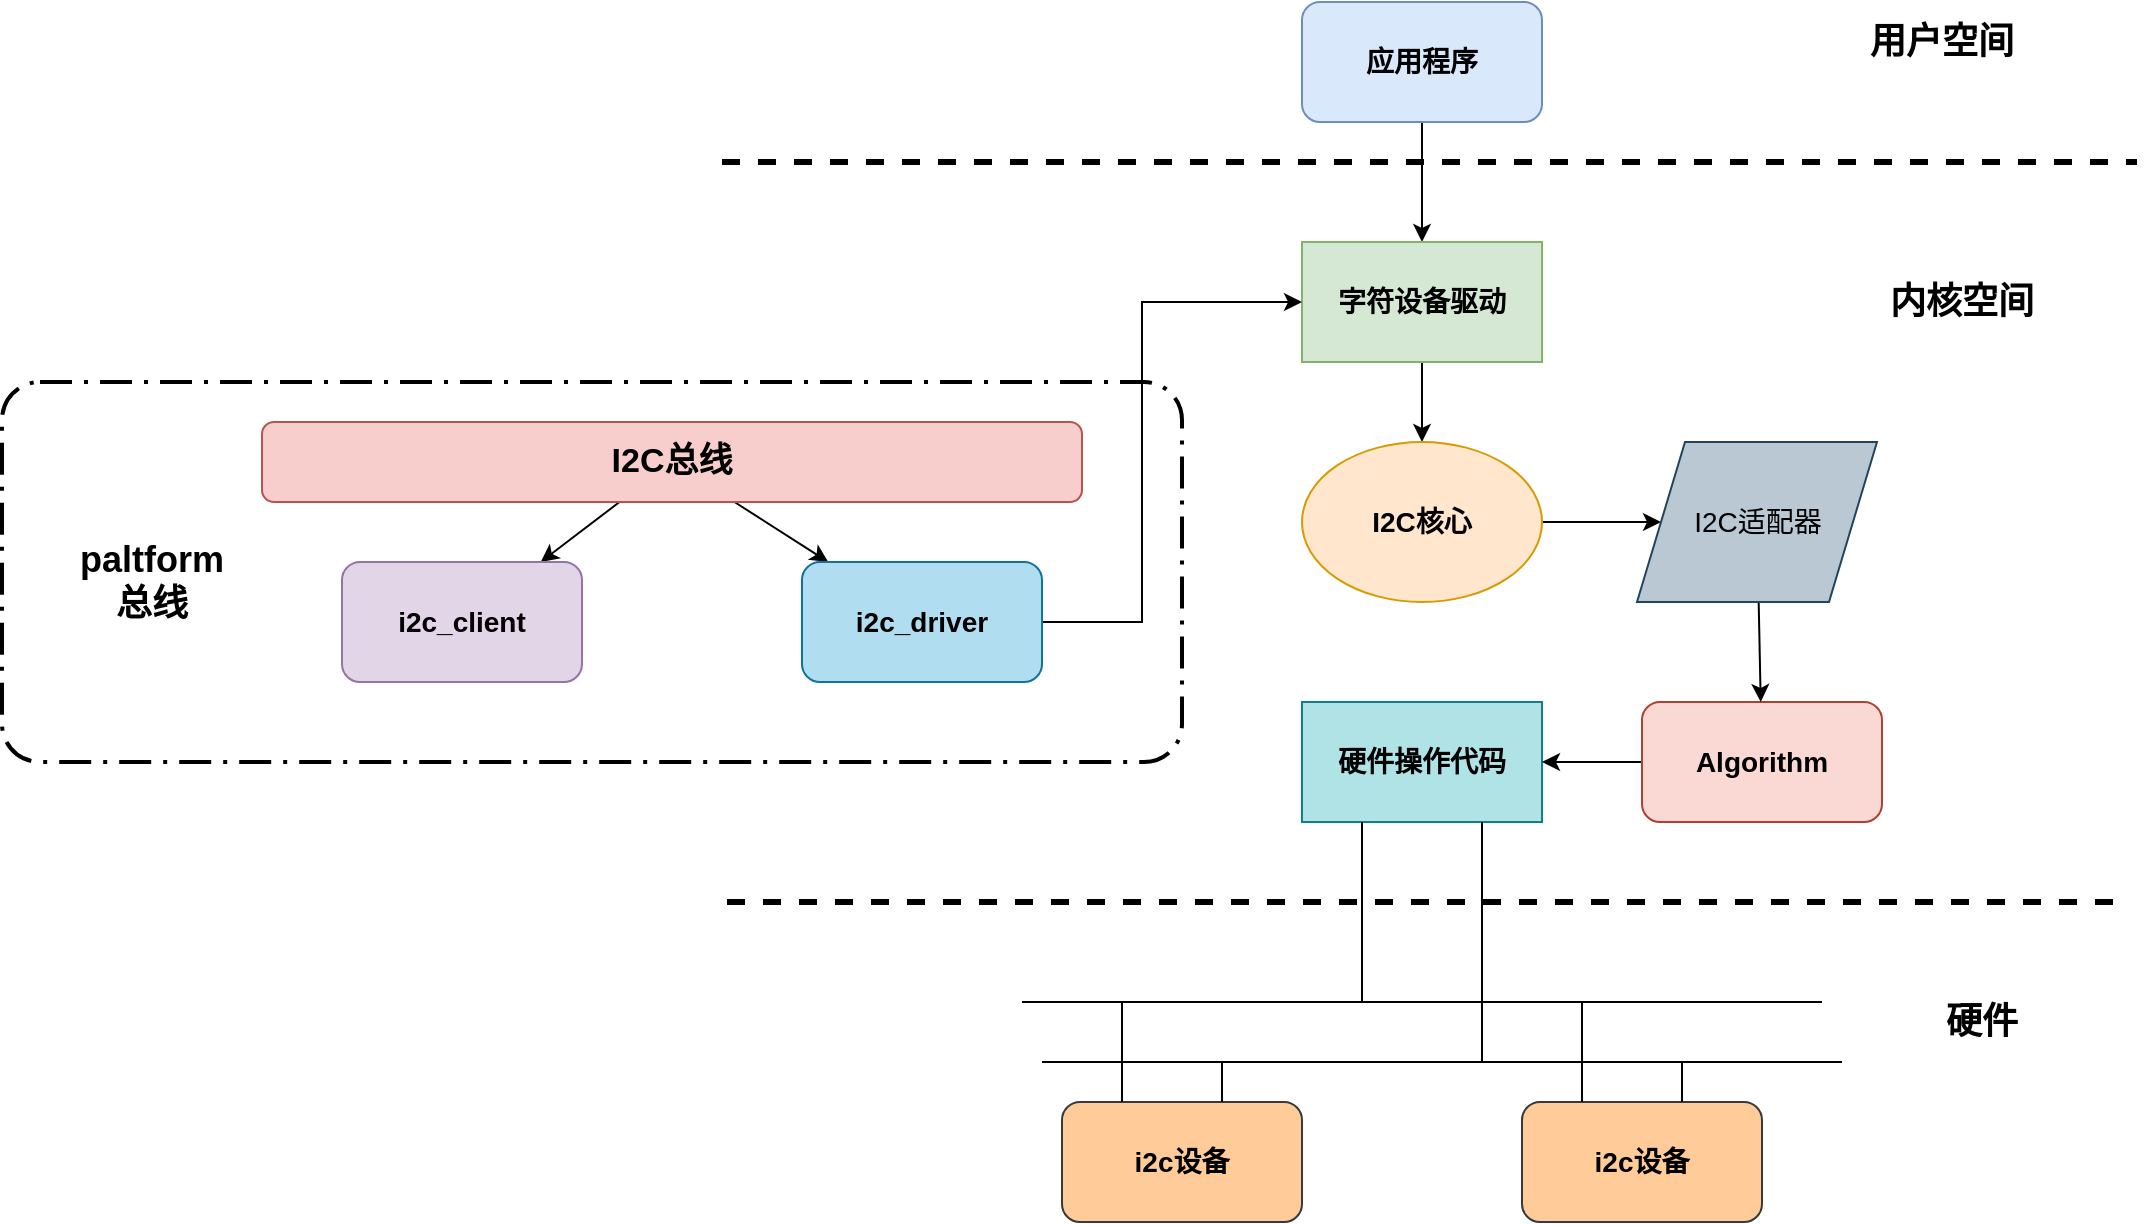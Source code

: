 <mxfile version="13.2.4" type="device"><diagram id="kccmRm_PzNhk49c1tTsU" name="第 1 页"><mxGraphModel dx="3663" dy="806" grid="1" gridSize="10" guides="1" tooltips="1" connect="1" arrows="1" fold="1" page="1" pageScale="1" pageWidth="2339" pageHeight="3300" math="0" shadow="0"><root><mxCell id="0"/><mxCell id="1" parent="0"/><mxCell id="1nujVp8uHkU0PnAAGrfr-39" value="" style="rounded=1;arcSize=10;dashed=1;strokeColor=#000000;fillColor=none;gradientColor=none;dashPattern=8 3 1 3;strokeWidth=2;fontSize=14;" vertex="1" parent="1"><mxGeometry x="-160" y="250" width="590" height="190" as="geometry"/></mxCell><mxCell id="1nujVp8uHkU0PnAAGrfr-24" style="edgeStyle=orthogonalEdgeStyle;rounded=0;orthogonalLoop=1;jettySize=auto;html=1;fontStyle=1;fontSize=14;" edge="1" parent="1" source="1nujVp8uHkU0PnAAGrfr-1" target="1nujVp8uHkU0PnAAGrfr-2"><mxGeometry relative="1" as="geometry"/></mxCell><mxCell id="1nujVp8uHkU0PnAAGrfr-1" value="应用程序" style="rounded=1;whiteSpace=wrap;html=1;fontStyle=1;fontSize=14;fillColor=#dae8fc;strokeColor=#6c8ebf;" vertex="1" parent="1"><mxGeometry x="490" y="60" width="120" height="60" as="geometry"/></mxCell><mxCell id="1nujVp8uHkU0PnAAGrfr-38" style="edgeStyle=none;rounded=0;orthogonalLoop=1;jettySize=auto;html=1;fontSize=14;" edge="1" parent="1" source="1nujVp8uHkU0PnAAGrfr-2" target="1nujVp8uHkU0PnAAGrfr-8"><mxGeometry relative="1" as="geometry"/></mxCell><mxCell id="1nujVp8uHkU0PnAAGrfr-2" value="字符设备驱动" style="rounded=0;whiteSpace=wrap;html=1;fontStyle=1;fontSize=14;fillColor=#d5e8d4;strokeColor=#82b366;" vertex="1" parent="1"><mxGeometry x="490" y="180" width="120" height="60" as="geometry"/></mxCell><mxCell id="1nujVp8uHkU0PnAAGrfr-5" value="" style="endArrow=none;dashed=1;html=1;fontStyle=1;fontSize=14;strokeWidth=3;" edge="1" parent="1"><mxGeometry width="50" height="50" relative="1" as="geometry"><mxPoint x="200" y="140" as="sourcePoint"/><mxPoint x="907.5" y="140" as="targetPoint"/><Array as="points"/></mxGeometry></mxCell><mxCell id="1nujVp8uHkU0PnAAGrfr-29" style="rounded=0;orthogonalLoop=1;jettySize=auto;html=1;fontStyle=1;fontSize=14;" edge="1" parent="1" source="1nujVp8uHkU0PnAAGrfr-6" target="1nujVp8uHkU0PnAAGrfr-7"><mxGeometry relative="1" as="geometry"/></mxCell><mxCell id="1nujVp8uHkU0PnAAGrfr-30" style="edgeStyle=none;rounded=0;orthogonalLoop=1;jettySize=auto;html=1;fontStyle=1;fontSize=14;" edge="1" parent="1" source="1nujVp8uHkU0PnAAGrfr-6" target="1nujVp8uHkU0PnAAGrfr-27"><mxGeometry relative="1" as="geometry"/></mxCell><mxCell id="1nujVp8uHkU0PnAAGrfr-6" value="&lt;font style=&quot;font-size: 17px&quot;&gt;I2C总线&lt;/font&gt;" style="rounded=1;whiteSpace=wrap;html=1;fontStyle=1;fontSize=14;fillColor=#f8cecc;strokeColor=#b85450;" vertex="1" parent="1"><mxGeometry x="-30" y="270" width="410" height="40" as="geometry"/></mxCell><mxCell id="1nujVp8uHkU0PnAAGrfr-7" value="i2c_client" style="rounded=1;whiteSpace=wrap;html=1;fontStyle=1;fontSize=14;fillColor=#e1d5e7;strokeColor=#9673a6;" vertex="1" parent="1"><mxGeometry x="10" y="340" width="120" height="60" as="geometry"/></mxCell><mxCell id="1nujVp8uHkU0PnAAGrfr-35" style="edgeStyle=none;rounded=0;orthogonalLoop=1;jettySize=auto;html=1;fontStyle=1;fontSize=14;" edge="1" parent="1" source="1nujVp8uHkU0PnAAGrfr-8" target="1nujVp8uHkU0PnAAGrfr-34"><mxGeometry relative="1" as="geometry"/></mxCell><mxCell id="1nujVp8uHkU0PnAAGrfr-8" value="I2C核心" style="ellipse;whiteSpace=wrap;html=1;fontStyle=1;fontSize=14;fillColor=#ffe6cc;strokeColor=#d79b00;" vertex="1" parent="1"><mxGeometry x="490" y="280" width="120" height="80" as="geometry"/></mxCell><mxCell id="1nujVp8uHkU0PnAAGrfr-9" value="硬件操作代码" style="rounded=0;whiteSpace=wrap;html=1;fontStyle=1;fontSize=14;fillColor=#b0e3e6;strokeColor=#0e8088;" vertex="1" parent="1"><mxGeometry x="490" y="410" width="120" height="60" as="geometry"/></mxCell><mxCell id="1nujVp8uHkU0PnAAGrfr-10" value="" style="endArrow=none;dashed=1;html=1;fontStyle=1;fontSize=14;strokeWidth=3;" edge="1" parent="1"><mxGeometry width="50" height="50" relative="1" as="geometry"><mxPoint x="202.5" y="510" as="sourcePoint"/><mxPoint x="897.5" y="510" as="targetPoint"/><Array as="points"/></mxGeometry></mxCell><mxCell id="1nujVp8uHkU0PnAAGrfr-12" value="i2c设备" style="rounded=1;whiteSpace=wrap;html=1;fontStyle=1;fontSize=14;fillColor=#ffcc99;strokeColor=#36393d;" vertex="1" parent="1"><mxGeometry x="370" y="610" width="120" height="60" as="geometry"/></mxCell><mxCell id="1nujVp8uHkU0PnAAGrfr-13" value="" style="endArrow=none;html=1;entryX=0.25;entryY=1;entryDx=0;entryDy=0;fontStyle=1;fontSize=14;" edge="1" parent="1"><mxGeometry width="50" height="50" relative="1" as="geometry"><mxPoint x="520" y="560" as="sourcePoint"/><mxPoint x="520" y="470" as="targetPoint"/></mxGeometry></mxCell><mxCell id="1nujVp8uHkU0PnAAGrfr-14" value="" style="endArrow=none;html=1;entryX=0.75;entryY=1;entryDx=0;entryDy=0;fontStyle=1;fontSize=14;" edge="1" parent="1"><mxGeometry width="50" height="50" relative="1" as="geometry"><mxPoint x="580" y="590" as="sourcePoint"/><mxPoint x="580" y="470" as="targetPoint"/><Array as="points"/></mxGeometry></mxCell><mxCell id="1nujVp8uHkU0PnAAGrfr-15" value="" style="endArrow=none;html=1;fontStyle=1;fontSize=14;" edge="1" parent="1"><mxGeometry width="50" height="50" relative="1" as="geometry"><mxPoint x="350" y="560" as="sourcePoint"/><mxPoint x="750" y="560" as="targetPoint"/></mxGeometry></mxCell><mxCell id="1nujVp8uHkU0PnAAGrfr-16" value="" style="endArrow=none;html=1;fontStyle=1;fontSize=14;" edge="1" parent="1"><mxGeometry width="50" height="50" relative="1" as="geometry"><mxPoint x="360" y="590" as="sourcePoint"/><mxPoint x="760" y="590" as="targetPoint"/></mxGeometry></mxCell><mxCell id="1nujVp8uHkU0PnAAGrfr-17" value="" style="endArrow=none;html=1;exitX=0.25;exitY=0;exitDx=0;exitDy=0;fontStyle=1;fontSize=14;" edge="1" parent="1" source="1nujVp8uHkU0PnAAGrfr-12"><mxGeometry width="50" height="50" relative="1" as="geometry"><mxPoint x="390" y="610" as="sourcePoint"/><mxPoint x="400" y="560" as="targetPoint"/></mxGeometry></mxCell><mxCell id="1nujVp8uHkU0PnAAGrfr-18" value="" style="endArrow=none;html=1;fontStyle=1;fontSize=14;" edge="1" parent="1"><mxGeometry width="50" height="50" relative="1" as="geometry"><mxPoint x="450" y="610" as="sourcePoint"/><mxPoint x="450" y="590" as="targetPoint"/></mxGeometry></mxCell><mxCell id="1nujVp8uHkU0PnAAGrfr-19" value="i2c设备" style="rounded=1;whiteSpace=wrap;html=1;fontStyle=1;fontSize=14;fillColor=#ffcc99;strokeColor=#36393d;" vertex="1" parent="1"><mxGeometry x="600" y="610" width="120" height="60" as="geometry"/></mxCell><mxCell id="1nujVp8uHkU0PnAAGrfr-20" value="" style="endArrow=none;html=1;exitX=0.25;exitY=0;exitDx=0;exitDy=0;fontStyle=1;fontSize=14;" edge="1" parent="1" source="1nujVp8uHkU0PnAAGrfr-19"><mxGeometry width="50" height="50" relative="1" as="geometry"><mxPoint x="620" y="610" as="sourcePoint"/><mxPoint x="630" y="560" as="targetPoint"/></mxGeometry></mxCell><mxCell id="1nujVp8uHkU0PnAAGrfr-21" value="" style="endArrow=none;html=1;fontStyle=1;fontSize=14;" edge="1" parent="1"><mxGeometry width="50" height="50" relative="1" as="geometry"><mxPoint x="680" y="610" as="sourcePoint"/><mxPoint x="680" y="590" as="targetPoint"/></mxGeometry></mxCell><mxCell id="1nujVp8uHkU0PnAAGrfr-22" value="&lt;font style=&quot;font-size: 18px&quot;&gt;内核空间&lt;/font&gt;" style="text;html=1;strokeColor=none;fillColor=none;align=center;verticalAlign=middle;whiteSpace=wrap;rounded=0;fontStyle=1;fontSize=14;" vertex="1" parent="1"><mxGeometry x="770" y="190" width="100" height="40" as="geometry"/></mxCell><mxCell id="1nujVp8uHkU0PnAAGrfr-33" style="edgeStyle=none;rounded=0;orthogonalLoop=1;jettySize=auto;html=1;fontStyle=1;fontSize=14;" edge="1" parent="1" source="1nujVp8uHkU0PnAAGrfr-26" target="1nujVp8uHkU0PnAAGrfr-9"><mxGeometry relative="1" as="geometry"/></mxCell><mxCell id="1nujVp8uHkU0PnAAGrfr-26" value="Algorithm" style="rounded=1;whiteSpace=wrap;html=1;fontStyle=1;fontSize=14;fillColor=#fad9d5;strokeColor=#ae4132;" vertex="1" parent="1"><mxGeometry x="660" y="410" width="120" height="60" as="geometry"/></mxCell><mxCell id="1nujVp8uHkU0PnAAGrfr-41" style="edgeStyle=orthogonalEdgeStyle;rounded=0;orthogonalLoop=1;jettySize=auto;html=1;entryX=0;entryY=0.5;entryDx=0;entryDy=0;fontSize=14;" edge="1" parent="1" source="1nujVp8uHkU0PnAAGrfr-27" target="1nujVp8uHkU0PnAAGrfr-2"><mxGeometry relative="1" as="geometry"><Array as="points"><mxPoint x="410" y="370"/><mxPoint x="410" y="210"/></Array></mxGeometry></mxCell><mxCell id="1nujVp8uHkU0PnAAGrfr-27" value="i2c_driver" style="rounded=1;whiteSpace=wrap;html=1;fontStyle=1;fontSize=14;fillColor=#b1ddf0;strokeColor=#10739e;" vertex="1" parent="1"><mxGeometry x="240" y="340" width="120" height="60" as="geometry"/></mxCell><mxCell id="1nujVp8uHkU0PnAAGrfr-36" style="edgeStyle=none;rounded=0;orthogonalLoop=1;jettySize=auto;html=1;fontStyle=1;fontSize=14;" edge="1" parent="1" source="1nujVp8uHkU0PnAAGrfr-34" target="1nujVp8uHkU0PnAAGrfr-26"><mxGeometry relative="1" as="geometry"/></mxCell><mxCell id="1nujVp8uHkU0PnAAGrfr-34" value="I2C适配器" style="shape=parallelogram;perimeter=parallelogramPerimeter;whiteSpace=wrap;html=1;fontFamily=Helvetica;fontSize=14;align=center;strokeColor=#23445d;fillColor=#bac8d3;" vertex="1" parent="1"><mxGeometry x="657.5" y="280" width="120" height="80" as="geometry"/></mxCell><mxCell id="1nujVp8uHkU0PnAAGrfr-37" value="&lt;font style=&quot;font-size: 18px&quot;&gt;用户空间&lt;/font&gt;" style="text;html=1;strokeColor=none;fillColor=none;align=center;verticalAlign=middle;whiteSpace=wrap;rounded=0;fontStyle=1;fontSize=14;" vertex="1" parent="1"><mxGeometry x="760" y="60" width="100" height="40" as="geometry"/></mxCell><mxCell id="1nujVp8uHkU0PnAAGrfr-40" value="&lt;b&gt;&lt;font style=&quot;font-size: 18px&quot;&gt;paltform总线&lt;/font&gt;&lt;/b&gt;" style="text;html=1;strokeColor=none;fillColor=none;align=center;verticalAlign=middle;whiteSpace=wrap;rounded=0;fontSize=14;" vertex="1" parent="1"><mxGeometry x="-130" y="330" width="90" height="40" as="geometry"/></mxCell><mxCell id="1nujVp8uHkU0PnAAGrfr-42" value="&lt;span style=&quot;font-size: 18px&quot;&gt;硬件&lt;/span&gt;" style="text;html=1;strokeColor=none;fillColor=none;align=center;verticalAlign=middle;whiteSpace=wrap;rounded=0;fontStyle=1;fontSize=14;" vertex="1" parent="1"><mxGeometry x="780" y="550" width="100" height="40" as="geometry"/></mxCell></root></mxGraphModel></diagram></mxfile>